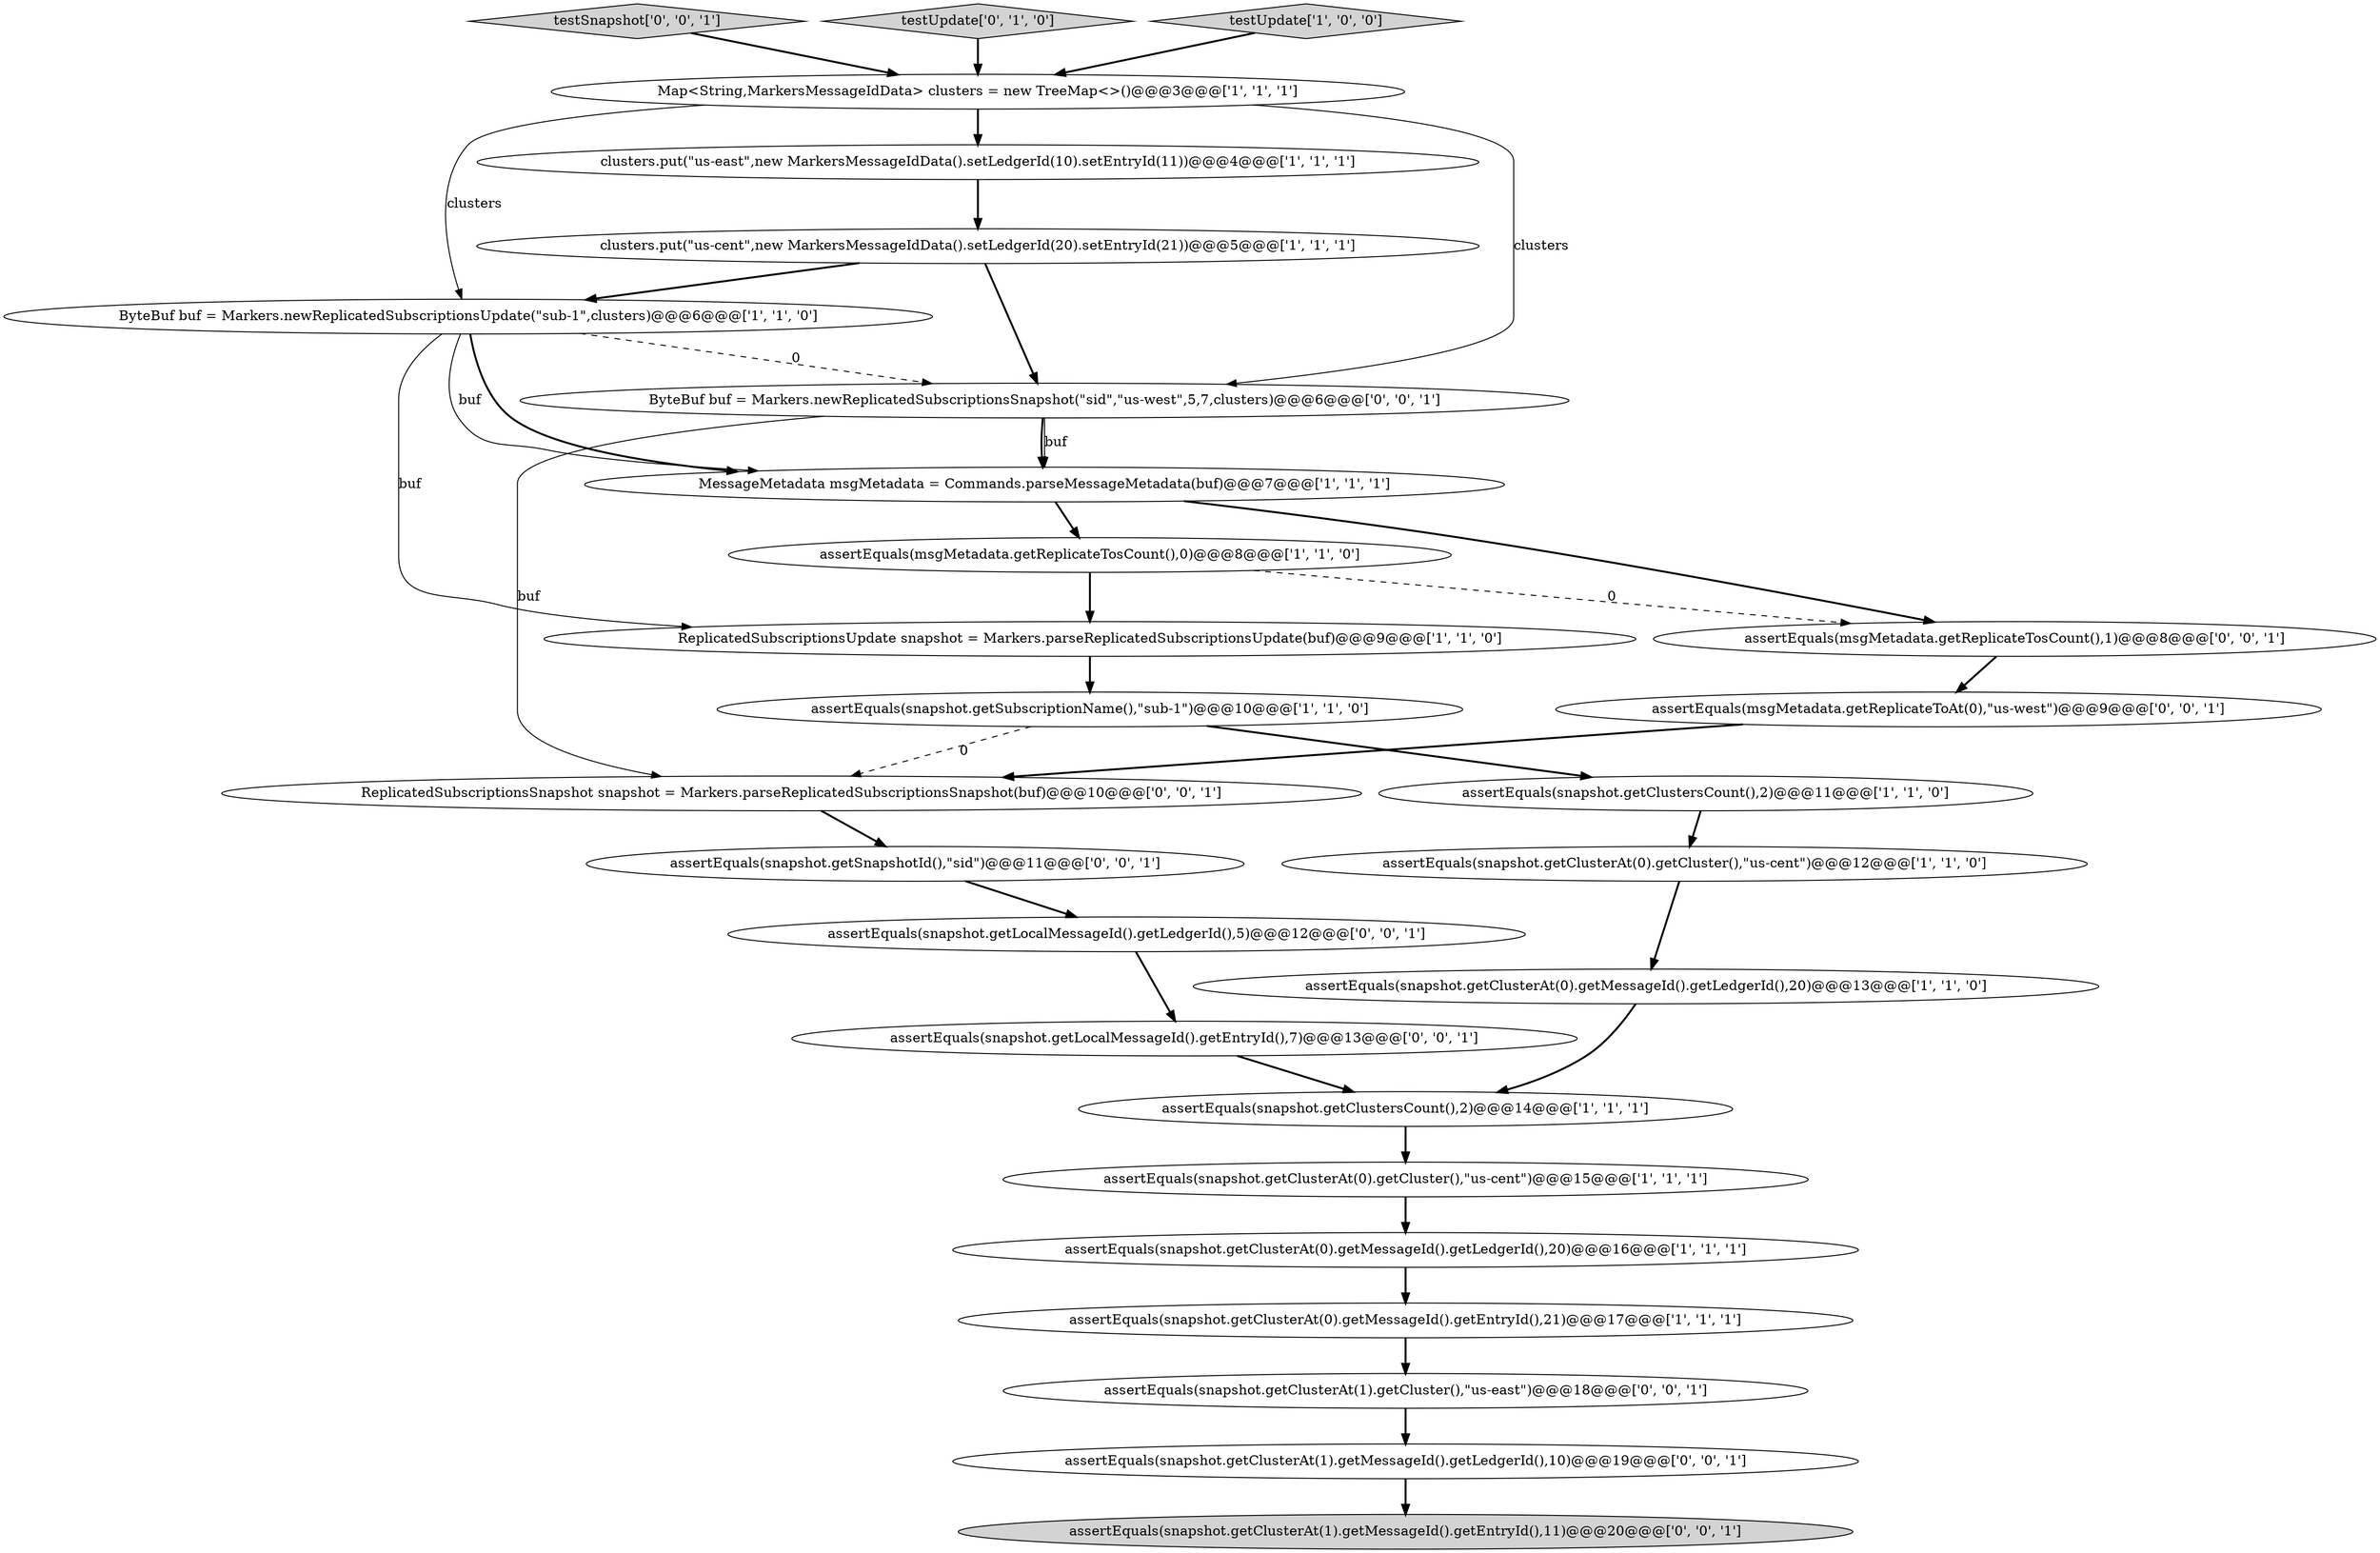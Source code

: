 digraph {
7 [style = filled, label = "assertEquals(snapshot.getClusterAt(0).getMessageId().getLedgerId(),20)@@@13@@@['1', '1', '0']", fillcolor = white, shape = ellipse image = "AAA0AAABBB1BBB"];
19 [style = filled, label = "assertEquals(snapshot.getClusterAt(1).getCluster(),\"us-east\")@@@18@@@['0', '0', '1']", fillcolor = white, shape = ellipse image = "AAA0AAABBB3BBB"];
18 [style = filled, label = "assertEquals(snapshot.getClusterAt(1).getMessageId().getLedgerId(),10)@@@19@@@['0', '0', '1']", fillcolor = white, shape = ellipse image = "AAA0AAABBB3BBB"];
1 [style = filled, label = "clusters.put(\"us-east\",new MarkersMessageIdData().setLedgerId(10).setEntryId(11))@@@4@@@['1', '1', '1']", fillcolor = white, shape = ellipse image = "AAA0AAABBB1BBB"];
15 [style = filled, label = "assertEquals(snapshot.getClustersCount(),2)@@@14@@@['1', '1', '1']", fillcolor = white, shape = ellipse image = "AAA0AAABBB1BBB"];
14 [style = filled, label = "Map<String,MarkersMessageIdData> clusters = new TreeMap<>()@@@3@@@['1', '1', '1']", fillcolor = white, shape = ellipse image = "AAA0AAABBB1BBB"];
20 [style = filled, label = "assertEquals(snapshot.getClusterAt(1).getMessageId().getEntryId(),11)@@@20@@@['0', '0', '1']", fillcolor = lightgray, shape = ellipse image = "AAA0AAABBB3BBB"];
21 [style = filled, label = "ByteBuf buf = Markers.newReplicatedSubscriptionsSnapshot(\"sid\",\"us-west\",5,7,clusters)@@@6@@@['0', '0', '1']", fillcolor = white, shape = ellipse image = "AAA0AAABBB3BBB"];
5 [style = filled, label = "assertEquals(snapshot.getSubscriptionName(),\"sub-1\")@@@10@@@['1', '1', '0']", fillcolor = white, shape = ellipse image = "AAA0AAABBB1BBB"];
24 [style = filled, label = "testSnapshot['0', '0', '1']", fillcolor = lightgray, shape = diamond image = "AAA0AAABBB3BBB"];
16 [style = filled, label = "testUpdate['0', '1', '0']", fillcolor = lightgray, shape = diamond image = "AAA0AAABBB2BBB"];
9 [style = filled, label = "testUpdate['1', '0', '0']", fillcolor = lightgray, shape = diamond image = "AAA0AAABBB1BBB"];
3 [style = filled, label = "assertEquals(snapshot.getClusterAt(0).getCluster(),\"us-cent\")@@@12@@@['1', '1', '0']", fillcolor = white, shape = ellipse image = "AAA0AAABBB1BBB"];
17 [style = filled, label = "assertEquals(snapshot.getSnapshotId(),\"sid\")@@@11@@@['0', '0', '1']", fillcolor = white, shape = ellipse image = "AAA0AAABBB3BBB"];
6 [style = filled, label = "assertEquals(msgMetadata.getReplicateTosCount(),0)@@@8@@@['1', '1', '0']", fillcolor = white, shape = ellipse image = "AAA0AAABBB1BBB"];
27 [style = filled, label = "assertEquals(msgMetadata.getReplicateToAt(0),\"us-west\")@@@9@@@['0', '0', '1']", fillcolor = white, shape = ellipse image = "AAA0AAABBB3BBB"];
11 [style = filled, label = "assertEquals(snapshot.getClusterAt(0).getMessageId().getLedgerId(),20)@@@16@@@['1', '1', '1']", fillcolor = white, shape = ellipse image = "AAA0AAABBB1BBB"];
26 [style = filled, label = "assertEquals(snapshot.getLocalMessageId().getEntryId(),7)@@@13@@@['0', '0', '1']", fillcolor = white, shape = ellipse image = "AAA0AAABBB3BBB"];
8 [style = filled, label = "MessageMetadata msgMetadata = Commands.parseMessageMetadata(buf)@@@7@@@['1', '1', '1']", fillcolor = white, shape = ellipse image = "AAA0AAABBB1BBB"];
12 [style = filled, label = "assertEquals(snapshot.getClusterAt(0).getCluster(),\"us-cent\")@@@15@@@['1', '1', '1']", fillcolor = white, shape = ellipse image = "AAA0AAABBB1BBB"];
2 [style = filled, label = "ByteBuf buf = Markers.newReplicatedSubscriptionsUpdate(\"sub-1\",clusters)@@@6@@@['1', '1', '0']", fillcolor = white, shape = ellipse image = "AAA0AAABBB1BBB"];
25 [style = filled, label = "assertEquals(msgMetadata.getReplicateTosCount(),1)@@@8@@@['0', '0', '1']", fillcolor = white, shape = ellipse image = "AAA0AAABBB3BBB"];
13 [style = filled, label = "assertEquals(snapshot.getClustersCount(),2)@@@11@@@['1', '1', '0']", fillcolor = white, shape = ellipse image = "AAA0AAABBB1BBB"];
10 [style = filled, label = "assertEquals(snapshot.getClusterAt(0).getMessageId().getEntryId(),21)@@@17@@@['1', '1', '1']", fillcolor = white, shape = ellipse image = "AAA0AAABBB1BBB"];
23 [style = filled, label = "assertEquals(snapshot.getLocalMessageId().getLedgerId(),5)@@@12@@@['0', '0', '1']", fillcolor = white, shape = ellipse image = "AAA0AAABBB3BBB"];
4 [style = filled, label = "ReplicatedSubscriptionsUpdate snapshot = Markers.parseReplicatedSubscriptionsUpdate(buf)@@@9@@@['1', '1', '0']", fillcolor = white, shape = ellipse image = "AAA0AAABBB1BBB"];
22 [style = filled, label = "ReplicatedSubscriptionsSnapshot snapshot = Markers.parseReplicatedSubscriptionsSnapshot(buf)@@@10@@@['0', '0', '1']", fillcolor = white, shape = ellipse image = "AAA0AAABBB3BBB"];
0 [style = filled, label = "clusters.put(\"us-cent\",new MarkersMessageIdData().setLedgerId(20).setEntryId(21))@@@5@@@['1', '1', '1']", fillcolor = white, shape = ellipse image = "AAA0AAABBB1BBB"];
5->22 [style = dashed, label="0"];
21->8 [style = solid, label="buf"];
18->20 [style = bold, label=""];
6->4 [style = bold, label=""];
21->22 [style = solid, label="buf"];
15->12 [style = bold, label=""];
4->5 [style = bold, label=""];
21->8 [style = bold, label=""];
8->6 [style = bold, label=""];
22->17 [style = bold, label=""];
3->7 [style = bold, label=""];
27->22 [style = bold, label=""];
5->13 [style = bold, label=""];
2->8 [style = bold, label=""];
23->26 [style = bold, label=""];
14->1 [style = bold, label=""];
10->19 [style = bold, label=""];
26->15 [style = bold, label=""];
11->10 [style = bold, label=""];
16->14 [style = bold, label=""];
8->25 [style = bold, label=""];
14->21 [style = solid, label="clusters"];
0->21 [style = bold, label=""];
9->14 [style = bold, label=""];
17->23 [style = bold, label=""];
13->3 [style = bold, label=""];
2->21 [style = dashed, label="0"];
12->11 [style = bold, label=""];
7->15 [style = bold, label=""];
0->2 [style = bold, label=""];
24->14 [style = bold, label=""];
25->27 [style = bold, label=""];
19->18 [style = bold, label=""];
6->25 [style = dashed, label="0"];
2->4 [style = solid, label="buf"];
14->2 [style = solid, label="clusters"];
2->8 [style = solid, label="buf"];
1->0 [style = bold, label=""];
}
